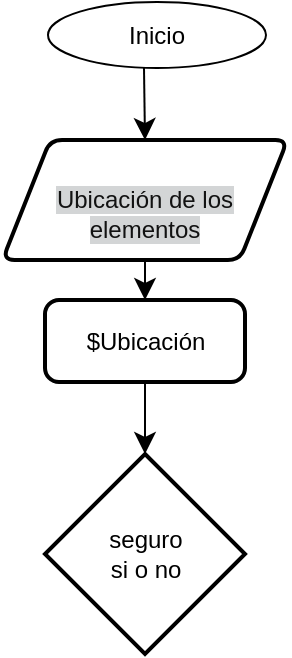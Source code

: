 <mxfile version="26.2.14">
  <diagram name="Página-1" id="I6EdutbdW-N8aIaPNJ22">
    <mxGraphModel dx="1585" dy="1057" grid="0" gridSize="10" guides="1" tooltips="1" connect="1" arrows="1" fold="1" page="0" pageScale="1" pageWidth="827" pageHeight="1169" math="0" shadow="0">
      <root>
        <mxCell id="0" />
        <mxCell id="1" parent="0" />
        <mxCell id="N8jFgehfqLOCa9tS9N17-1" value="Inicio" style="ellipse;whiteSpace=wrap;html=1;" vertex="1" parent="1">
          <mxGeometry x="-325" y="-120" width="109" height="33" as="geometry" />
        </mxCell>
        <mxCell id="N8jFgehfqLOCa9tS9N17-5" value="" style="endArrow=classic;html=1;rounded=0;fontSize=12;startSize=8;endSize=8;curved=1;entryX=0.5;entryY=0;entryDx=0;entryDy=0;" edge="1" parent="1" target="N8jFgehfqLOCa9tS9N17-10">
          <mxGeometry width="50" height="50" relative="1" as="geometry">
            <mxPoint x="-277" y="-87" as="sourcePoint" />
            <mxPoint x="-276.5" y="-56" as="targetPoint" />
          </mxGeometry>
        </mxCell>
        <mxCell id="N8jFgehfqLOCa9tS9N17-6" value="$Ubicación" style="rounded=1;whiteSpace=wrap;html=1;absoluteArcSize=1;arcSize=14;strokeWidth=2;" vertex="1" parent="1">
          <mxGeometry x="-326.5" y="29" width="100" height="41" as="geometry" />
        </mxCell>
        <mxCell id="N8jFgehfqLOCa9tS9N17-7" value="" style="endArrow=classic;html=1;rounded=0;fontSize=12;startSize=8;endSize=8;curved=1;entryX=0.5;entryY=0;entryDx=0;entryDy=0;" edge="1" parent="1" source="N8jFgehfqLOCa9tS9N17-10" target="N8jFgehfqLOCa9tS9N17-6">
          <mxGeometry width="50" height="50" relative="1" as="geometry">
            <mxPoint x="-276.5" y="4" as="sourcePoint" />
            <mxPoint x="-188" y="108" as="targetPoint" />
          </mxGeometry>
        </mxCell>
        <mxCell id="N8jFgehfqLOCa9tS9N17-8" value="seguro&lt;div&gt;si o no&lt;/div&gt;" style="strokeWidth=2;html=1;shape=mxgraph.flowchart.decision;whiteSpace=wrap;" vertex="1" parent="1">
          <mxGeometry x="-326.5" y="106" width="100" height="100" as="geometry" />
        </mxCell>
        <mxCell id="N8jFgehfqLOCa9tS9N17-9" value="" style="endArrow=classic;html=1;rounded=0;fontSize=12;startSize=8;endSize=8;curved=1;exitX=0.5;exitY=1;exitDx=0;exitDy=0;entryX=0.5;entryY=0;entryDx=0;entryDy=0;entryPerimeter=0;" edge="1" parent="1" source="N8jFgehfqLOCa9tS9N17-6" target="N8jFgehfqLOCa9tS9N17-8">
          <mxGeometry width="50" height="50" relative="1" as="geometry">
            <mxPoint x="83" y="193" as="sourcePoint" />
            <mxPoint x="133" y="143" as="targetPoint" />
          </mxGeometry>
        </mxCell>
        <mxCell id="N8jFgehfqLOCa9tS9N17-10" value="&lt;br&gt;&lt;font color=&quot;#121212&quot;&gt;&lt;span style=&quot;background-color: rgb(211, 213, 214);&quot;&gt;Ubicación de los&lt;/span&gt;&lt;/font&gt;&lt;div&gt;&lt;font color=&quot;#121212&quot;&gt;&lt;span style=&quot;background-color: rgb(211, 213, 214);&quot;&gt;elementos&lt;/span&gt;&lt;/font&gt;&lt;/div&gt;" style="shape=parallelogram;html=1;strokeWidth=2;perimeter=parallelogramPerimeter;whiteSpace=wrap;rounded=1;arcSize=12;size=0.167;" vertex="1" parent="1">
          <mxGeometry x="-347.75" y="-51" width="142.5" height="60" as="geometry" />
        </mxCell>
      </root>
    </mxGraphModel>
  </diagram>
</mxfile>

